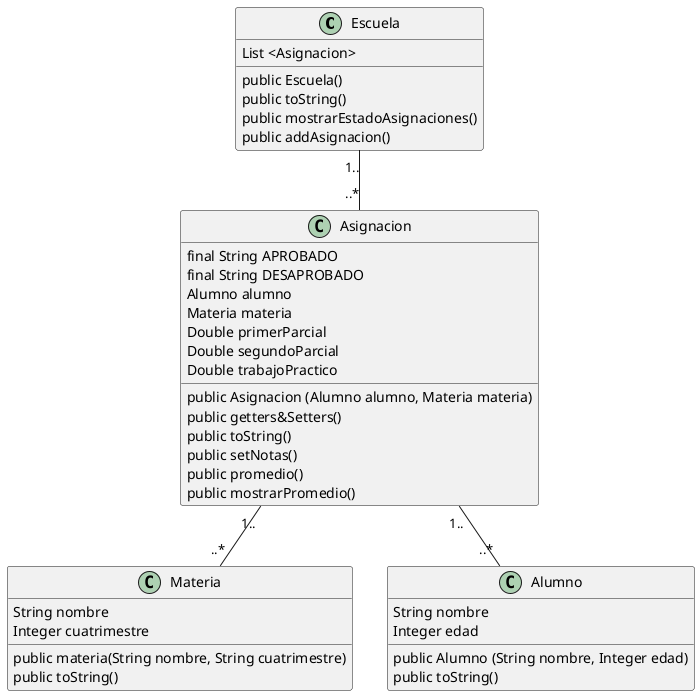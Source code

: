 @startuml

Class Escuela {
	List <Asignacion>
	public Escuela()
	public toString()
	public mostrarEstadoAsignaciones()
	public addAsignacion()
}

Class Asignacion {
	final String APROBADO
	final String DESAPROBADO
	Alumno alumno
	Materia materia
	Double primerParcial
	Double segundoParcial
	Double trabajoPractico
	
	public Asignacion (Alumno alumno, Materia materia)
	public getters&Setters()
	public toString()
	public setNotas()
	public promedio()
	public mostrarPromedio()
		
}

Class Materia {
	String nombre
	Integer cuatrimestre
	public materia(String nombre, String cuatrimestre)
	public toString()
}



Class Alumno {
	String nombre
	Integer edad
	public Alumno (String nombre, Integer edad)
	public toString()
}

Escuela "1.." -- "..*"Asignacion
Asignacion "1.." -- "..*"Materia
Asignacion "1.." -- "..*"Alumno

@enduml